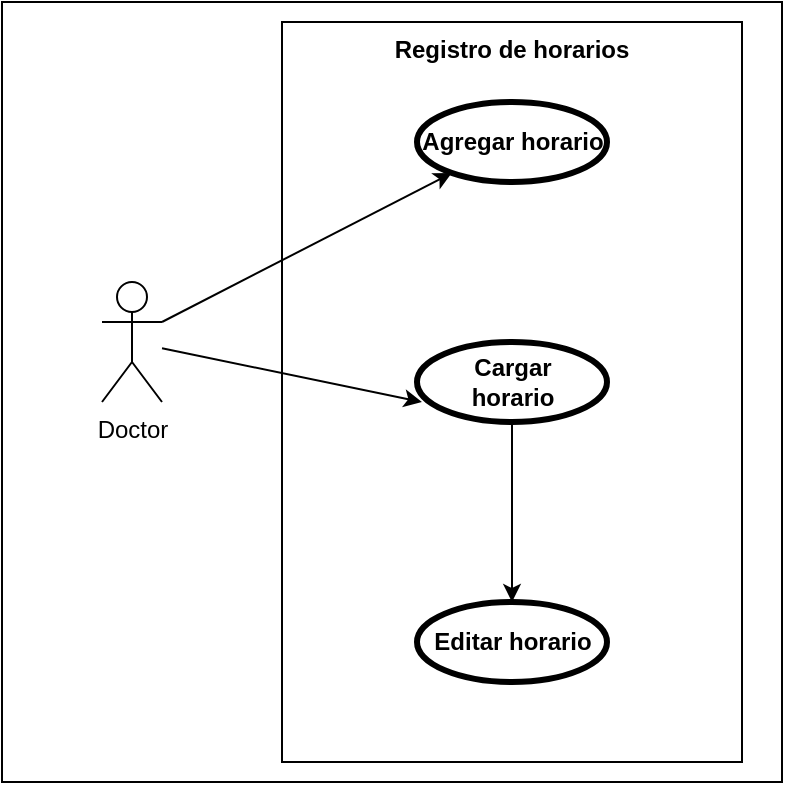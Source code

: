 <mxfile>
    <diagram name="CU_Horario" id="G2RMSb9eDodMz08BsMkF">
        <mxGraphModel dx="591" dy="467" grid="1" gridSize="10" guides="1" tooltips="1" connect="1" arrows="1" fold="1" page="1" pageScale="1" pageWidth="850" pageHeight="1100" math="0" shadow="0">
            <root>
                <mxCell id="HQcf39bysTgyDy59tVj1-0"/>
                <mxCell id="HQcf39bysTgyDy59tVj1-1" parent="HQcf39bysTgyDy59tVj1-0"/>
                <mxCell id="HQcf39bysTgyDy59tVj1-2" value="" style="whiteSpace=wrap;html=1;aspect=fixed;" parent="HQcf39bysTgyDy59tVj1-1" vertex="1">
                    <mxGeometry x="80" y="10" width="390" height="390" as="geometry"/>
                </mxCell>
                <mxCell id="HQcf39bysTgyDy59tVj1-3" value="Doctor" style="shape=umlActor;html=1;verticalLabelPosition=bottom;verticalAlign=top;align=center;" parent="HQcf39bysTgyDy59tVj1-1" vertex="1">
                    <mxGeometry x="130" y="150" width="30" height="60" as="geometry"/>
                </mxCell>
                <mxCell id="HQcf39bysTgyDy59tVj1-4" value="Registro de horarios" style="shape=rect;html=1;verticalAlign=top;fontStyle=1;whiteSpace=wrap;align=center;" parent="HQcf39bysTgyDy59tVj1-1" vertex="1">
                    <mxGeometry x="220" y="20" width="230" height="370" as="geometry"/>
                </mxCell>
                <mxCell id="HQcf39bysTgyDy59tVj1-5" value="Agregar horario" style="shape=ellipse;html=1;strokeWidth=3;fontStyle=1;whiteSpace=wrap;align=center;perimeter=ellipsePerimeter;" parent="HQcf39bysTgyDy59tVj1-1" vertex="1">
                    <mxGeometry x="287.5" y="60" width="95" height="40" as="geometry"/>
                </mxCell>
                <mxCell id="HQcf39bysTgyDy59tVj1-6" style="edgeStyle=none;html=1;exitX=0.5;exitY=1;exitDx=0;exitDy=0;entryX=0.5;entryY=0;entryDx=0;entryDy=0;" parent="HQcf39bysTgyDy59tVj1-1" source="HQcf39bysTgyDy59tVj1-7" target="HQcf39bysTgyDy59tVj1-8" edge="1">
                    <mxGeometry relative="1" as="geometry">
                        <mxPoint x="335" y="290" as="targetPoint"/>
                    </mxGeometry>
                </mxCell>
                <mxCell id="HQcf39bysTgyDy59tVj1-7" value="Cargar&lt;br&gt;horario" style="shape=ellipse;html=1;strokeWidth=3;fontStyle=1;whiteSpace=wrap;align=center;perimeter=ellipsePerimeter;" parent="HQcf39bysTgyDy59tVj1-1" vertex="1">
                    <mxGeometry x="287.5" y="180" width="95" height="40" as="geometry"/>
                </mxCell>
                <mxCell id="HQcf39bysTgyDy59tVj1-8" value="Editar horario" style="shape=ellipse;html=1;strokeWidth=3;fontStyle=1;whiteSpace=wrap;align=center;perimeter=ellipsePerimeter;" parent="HQcf39bysTgyDy59tVj1-1" vertex="1">
                    <mxGeometry x="287.5" y="310" width="95" height="40" as="geometry"/>
                </mxCell>
                <mxCell id="HQcf39bysTgyDy59tVj1-9" style="edgeStyle=none;html=1;" parent="HQcf39bysTgyDy59tVj1-1" target="HQcf39bysTgyDy59tVj1-5" edge="1">
                    <mxGeometry relative="1" as="geometry">
                        <mxPoint x="160" y="170" as="sourcePoint"/>
                        <Array as="points"/>
                    </mxGeometry>
                </mxCell>
                <mxCell id="HQcf39bysTgyDy59tVj1-12" style="edgeStyle=none;html=1;entryX=0.026;entryY=0.75;entryDx=0;entryDy=0;entryPerimeter=0;" parent="HQcf39bysTgyDy59tVj1-1" source="HQcf39bysTgyDy59tVj1-3" target="HQcf39bysTgyDy59tVj1-7" edge="1">
                    <mxGeometry relative="1" as="geometry"/>
                </mxCell>
            </root>
        </mxGraphModel>
    </diagram>
    <diagram name="CU_Padecimientos" id="6aQpN7nQUlveGSO6Lpv-">
        <mxGraphModel dx="591" dy="467" grid="1" gridSize="10" guides="1" tooltips="1" connect="1" arrows="1" fold="1" page="1" pageScale="1" pageWidth="850" pageHeight="1100" math="0" shadow="0">
            <root>
                <mxCell id="mGJhGw1RVA1ECX-fr46J-0"/>
                <mxCell id="mGJhGw1RVA1ECX-fr46J-1" parent="mGJhGw1RVA1ECX-fr46J-0"/>
                <mxCell id="mGJhGw1RVA1ECX-fr46J-2" value="" style="whiteSpace=wrap;html=1;aspect=fixed;" parent="mGJhGw1RVA1ECX-fr46J-1" vertex="1">
                    <mxGeometry x="80" y="10" width="390" height="390" as="geometry"/>
                </mxCell>
                <mxCell id="mGJhGw1RVA1ECX-fr46J-3" value="Doctor" style="shape=umlActor;html=1;verticalLabelPosition=bottom;verticalAlign=top;align=center;" parent="mGJhGw1RVA1ECX-fr46J-1" vertex="1">
                    <mxGeometry x="130" y="150" width="30" height="60" as="geometry"/>
                </mxCell>
                <mxCell id="mGJhGw1RVA1ECX-fr46J-4" value="Registro de padecimientsos" style="shape=rect;html=1;verticalAlign=top;fontStyle=1;whiteSpace=wrap;align=center;" parent="mGJhGw1RVA1ECX-fr46J-1" vertex="1">
                    <mxGeometry x="220" y="20" width="230" height="370" as="geometry"/>
                </mxCell>
                <mxCell id="mGJhGw1RVA1ECX-fr46J-5" value="Agregar padecimientos" style="shape=ellipse;html=1;strokeWidth=3;fontStyle=1;whiteSpace=wrap;align=center;perimeter=ellipsePerimeter;" parent="mGJhGw1RVA1ECX-fr46J-1" vertex="1">
                    <mxGeometry x="280" y="60" width="102.5" height="50" as="geometry"/>
                </mxCell>
                <mxCell id="mGJhGw1RVA1ECX-fr46J-6" style="edgeStyle=none;html=1;exitX=1;exitY=1;exitDx=0;exitDy=0;entryX=0.5;entryY=0;entryDx=0;entryDy=0;" parent="mGJhGw1RVA1ECX-fr46J-1" source="mGJhGw1RVA1ECX-fr46J-7" target="mGJhGw1RVA1ECX-fr46J-8" edge="1">
                    <mxGeometry relative="1" as="geometry">
                        <mxPoint x="335" y="240" as="targetPoint"/>
                    </mxGeometry>
                </mxCell>
                <mxCell id="lM8KO3n3QATqt2Ms2JGU-1" style="edgeStyle=none;html=1;exitX=0.226;exitY=1.05;exitDx=0;exitDy=0;exitPerimeter=0;" parent="mGJhGw1RVA1ECX-fr46J-1" source="mGJhGw1RVA1ECX-fr46J-7" target="lM8KO3n3QATqt2Ms2JGU-0" edge="1">
                    <mxGeometry relative="1" as="geometry"/>
                </mxCell>
                <mxCell id="mGJhGw1RVA1ECX-fr46J-7" value="Cargar&lt;br&gt;padecimientos" style="shape=ellipse;html=1;strokeWidth=3;fontStyle=1;whiteSpace=wrap;align=center;perimeter=ellipsePerimeter;" parent="mGJhGw1RVA1ECX-fr46J-1" vertex="1">
                    <mxGeometry x="280" y="140" width="102.5" height="50" as="geometry"/>
                </mxCell>
                <mxCell id="mGJhGw1RVA1ECX-fr46J-8" value="Editar padecimientos&amp;nbsp;&lt;span style=&quot;color: rgba(0, 0, 0, 0); font-family: monospace; font-size: 0px; font-weight: 400; text-align: start;&quot;&gt;%3CmxGraphModel%3E%3Croot%3E%3CmxCell%20id%3D%220%22%2F%3E%3CmxCell%20id%3D%221%22%20parent%3D%220%22%2F%3E%3CmxCell%20id%3D%222%22%20style%3D%22edgeStyle%3Dnone%3Bhtml%3D1%3BexitX%3D0.5%3BexitY%3D1%3BexitDx%3D0%3BexitDy%3D0%3B%22%20edge%3D%221%22%20parent%3D%221%22%3E%3CmxGeometry%20relative%3D%221%22%20as%3D%22geometry%22%3E%3CmxPoint%20x%3D%22335%22%20y%3D%22190%22%20as%3D%22sourcePoint%22%2F%3E%3CmxPoint%20x%3D%22335%22%20y%3D%22290%22%20as%3D%22targetPoint%22%2F%3E%3C%2FmxGeometry%3E%3C%2FmxCell%3E%3C%2Froot%3E%3C%2FmxGraphModel%3Epadep&lt;/span&gt;" style="shape=ellipse;html=1;strokeWidth=3;fontStyle=1;whiteSpace=wrap;align=center;perimeter=ellipsePerimeter;" parent="mGJhGw1RVA1ECX-fr46J-1" vertex="1">
                    <mxGeometry x="320" y="260" width="110" height="50" as="geometry"/>
                </mxCell>
                <mxCell id="mGJhGw1RVA1ECX-fr46J-9" style="edgeStyle=none;html=1;" parent="mGJhGw1RVA1ECX-fr46J-1" target="mGJhGw1RVA1ECX-fr46J-5" edge="1">
                    <mxGeometry relative="1" as="geometry">
                        <mxPoint x="160" y="170" as="sourcePoint"/>
                        <Array as="points"/>
                    </mxGeometry>
                </mxCell>
                <mxCell id="mGJhGw1RVA1ECX-fr46J-12" style="edgeStyle=none;html=1;entryX=0.026;entryY=0.75;entryDx=0;entryDy=0;entryPerimeter=0;" parent="mGJhGw1RVA1ECX-fr46J-1" source="mGJhGw1RVA1ECX-fr46J-3" target="mGJhGw1RVA1ECX-fr46J-7" edge="1">
                    <mxGeometry relative="1" as="geometry"/>
                </mxCell>
                <mxCell id="lM8KO3n3QATqt2Ms2JGU-0" value="Eliminar&lt;br&gt;padecimientos&amp;nbsp;&lt;span style=&quot;color: rgba(0, 0, 0, 0); font-family: monospace; font-size: 0px; font-weight: 400; text-align: start;&quot;&gt;%3CmxGraphModel%3E%3Croot%3E%3CmxCell%20id%3D%220%22%2F%3E%3CmxCell%20id%3D%221%22%20parent%3D%220%22%2F%3E%3CmxCell%20id%3D%222%22%20style%3D%22edgeStyle%3Dnone%3Bhtml%3D1%3BexitX%3D0.5%3BexitY%3D1%3BexitDx%3D0%3BexitDy%3D0%3B%22%20edge%3D%221%22%20parent%3D%221%22%3E%3CmxGeometry%20relative%3D%221%22%20as%3D%22geometry%22%3E%3CmxPoint%20x%3D%22335%22%20y%3D%22190%22%20as%3D%22sourcePoint%22%2F%3E%3CmxPoint%20x%3D%22335%22%20y%3D%22290%22%20as%3D%22targetPoint%22%2F%3E%3C%2FmxGeometry%3E%3C%2FmxCell%3E%3C%2Froot%3E%3C%2FmxGraphModel%3Epadep&lt;/span&gt;" style="shape=ellipse;html=1;strokeWidth=3;fontStyle=1;whiteSpace=wrap;align=center;perimeter=ellipsePerimeter;" parent="mGJhGw1RVA1ECX-fr46J-1" vertex="1">
                    <mxGeometry x="250" y="320" width="112.5" height="50" as="geometry"/>
                </mxCell>
            </root>
        </mxGraphModel>
    </diagram>
</mxfile>